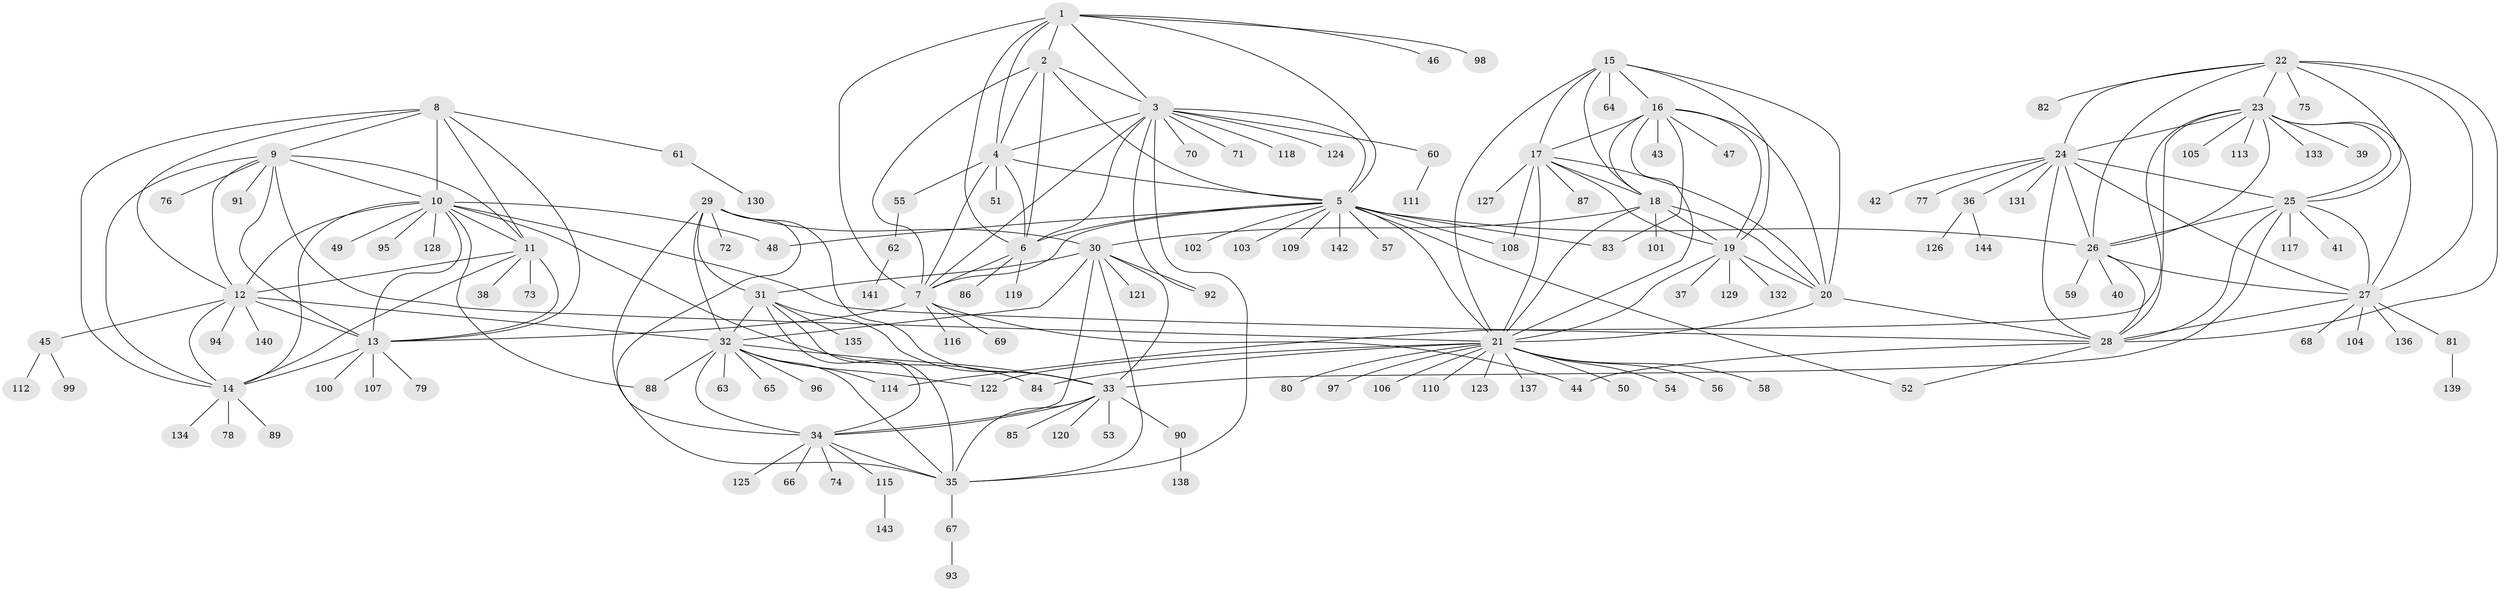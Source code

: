 // coarse degree distribution, {7: 0.03418803418803419, 9: 0.03418803418803419, 16: 0.017094017094017096, 6: 0.05128205128205128, 11: 0.008547008547008548, 8: 0.02564102564102564, 12: 0.008547008547008548, 5: 0.017094017094017096, 17: 0.008547008547008548, 13: 0.008547008547008548, 2: 0.1282051282051282, 1: 0.6581196581196581}
// Generated by graph-tools (version 1.1) at 2025/42/03/06/25 10:42:15]
// undirected, 144 vertices, 234 edges
graph export_dot {
graph [start="1"]
  node [color=gray90,style=filled];
  1;
  2;
  3;
  4;
  5;
  6;
  7;
  8;
  9;
  10;
  11;
  12;
  13;
  14;
  15;
  16;
  17;
  18;
  19;
  20;
  21;
  22;
  23;
  24;
  25;
  26;
  27;
  28;
  29;
  30;
  31;
  32;
  33;
  34;
  35;
  36;
  37;
  38;
  39;
  40;
  41;
  42;
  43;
  44;
  45;
  46;
  47;
  48;
  49;
  50;
  51;
  52;
  53;
  54;
  55;
  56;
  57;
  58;
  59;
  60;
  61;
  62;
  63;
  64;
  65;
  66;
  67;
  68;
  69;
  70;
  71;
  72;
  73;
  74;
  75;
  76;
  77;
  78;
  79;
  80;
  81;
  82;
  83;
  84;
  85;
  86;
  87;
  88;
  89;
  90;
  91;
  92;
  93;
  94;
  95;
  96;
  97;
  98;
  99;
  100;
  101;
  102;
  103;
  104;
  105;
  106;
  107;
  108;
  109;
  110;
  111;
  112;
  113;
  114;
  115;
  116;
  117;
  118;
  119;
  120;
  121;
  122;
  123;
  124;
  125;
  126;
  127;
  128;
  129;
  130;
  131;
  132;
  133;
  134;
  135;
  136;
  137;
  138;
  139;
  140;
  141;
  142;
  143;
  144;
  1 -- 2;
  1 -- 3;
  1 -- 4;
  1 -- 5;
  1 -- 6;
  1 -- 7;
  1 -- 46;
  1 -- 98;
  2 -- 3;
  2 -- 4;
  2 -- 5;
  2 -- 6;
  2 -- 7;
  3 -- 4;
  3 -- 5;
  3 -- 6;
  3 -- 7;
  3 -- 35;
  3 -- 60;
  3 -- 70;
  3 -- 71;
  3 -- 92;
  3 -- 118;
  3 -- 124;
  4 -- 5;
  4 -- 6;
  4 -- 7;
  4 -- 51;
  4 -- 55;
  5 -- 6;
  5 -- 7;
  5 -- 21;
  5 -- 26;
  5 -- 48;
  5 -- 52;
  5 -- 57;
  5 -- 83;
  5 -- 102;
  5 -- 103;
  5 -- 108;
  5 -- 109;
  5 -- 142;
  6 -- 7;
  6 -- 86;
  6 -- 119;
  7 -- 13;
  7 -- 44;
  7 -- 69;
  7 -- 116;
  8 -- 9;
  8 -- 10;
  8 -- 11;
  8 -- 12;
  8 -- 13;
  8 -- 14;
  8 -- 61;
  9 -- 10;
  9 -- 11;
  9 -- 12;
  9 -- 13;
  9 -- 14;
  9 -- 21;
  9 -- 76;
  9 -- 91;
  10 -- 11;
  10 -- 12;
  10 -- 13;
  10 -- 14;
  10 -- 28;
  10 -- 48;
  10 -- 49;
  10 -- 84;
  10 -- 88;
  10 -- 95;
  10 -- 128;
  11 -- 12;
  11 -- 13;
  11 -- 14;
  11 -- 38;
  11 -- 73;
  12 -- 13;
  12 -- 14;
  12 -- 32;
  12 -- 45;
  12 -- 94;
  12 -- 140;
  13 -- 14;
  13 -- 79;
  13 -- 100;
  13 -- 107;
  14 -- 78;
  14 -- 89;
  14 -- 134;
  15 -- 16;
  15 -- 17;
  15 -- 18;
  15 -- 19;
  15 -- 20;
  15 -- 21;
  15 -- 64;
  16 -- 17;
  16 -- 18;
  16 -- 19;
  16 -- 20;
  16 -- 21;
  16 -- 43;
  16 -- 47;
  16 -- 83;
  17 -- 18;
  17 -- 19;
  17 -- 20;
  17 -- 21;
  17 -- 87;
  17 -- 108;
  17 -- 127;
  18 -- 19;
  18 -- 20;
  18 -- 21;
  18 -- 30;
  18 -- 101;
  19 -- 20;
  19 -- 21;
  19 -- 37;
  19 -- 129;
  19 -- 132;
  20 -- 21;
  20 -- 28;
  21 -- 50;
  21 -- 54;
  21 -- 56;
  21 -- 58;
  21 -- 80;
  21 -- 84;
  21 -- 97;
  21 -- 106;
  21 -- 110;
  21 -- 122;
  21 -- 123;
  21 -- 137;
  22 -- 23;
  22 -- 24;
  22 -- 25;
  22 -- 26;
  22 -- 27;
  22 -- 28;
  22 -- 75;
  22 -- 82;
  23 -- 24;
  23 -- 25;
  23 -- 26;
  23 -- 27;
  23 -- 28;
  23 -- 39;
  23 -- 105;
  23 -- 113;
  23 -- 114;
  23 -- 133;
  24 -- 25;
  24 -- 26;
  24 -- 27;
  24 -- 28;
  24 -- 36;
  24 -- 42;
  24 -- 77;
  24 -- 131;
  25 -- 26;
  25 -- 27;
  25 -- 28;
  25 -- 33;
  25 -- 41;
  25 -- 117;
  26 -- 27;
  26 -- 28;
  26 -- 40;
  26 -- 59;
  27 -- 28;
  27 -- 68;
  27 -- 81;
  27 -- 104;
  27 -- 136;
  28 -- 44;
  28 -- 52;
  29 -- 30;
  29 -- 31;
  29 -- 32;
  29 -- 33;
  29 -- 34;
  29 -- 35;
  29 -- 72;
  30 -- 31;
  30 -- 32;
  30 -- 33;
  30 -- 34;
  30 -- 35;
  30 -- 92;
  30 -- 121;
  31 -- 32;
  31 -- 33;
  31 -- 34;
  31 -- 35;
  31 -- 135;
  32 -- 33;
  32 -- 34;
  32 -- 35;
  32 -- 63;
  32 -- 65;
  32 -- 88;
  32 -- 96;
  32 -- 114;
  32 -- 122;
  33 -- 34;
  33 -- 35;
  33 -- 53;
  33 -- 85;
  33 -- 90;
  33 -- 120;
  34 -- 35;
  34 -- 66;
  34 -- 74;
  34 -- 115;
  34 -- 125;
  35 -- 67;
  36 -- 126;
  36 -- 144;
  45 -- 99;
  45 -- 112;
  55 -- 62;
  60 -- 111;
  61 -- 130;
  62 -- 141;
  67 -- 93;
  81 -- 139;
  90 -- 138;
  115 -- 143;
}
